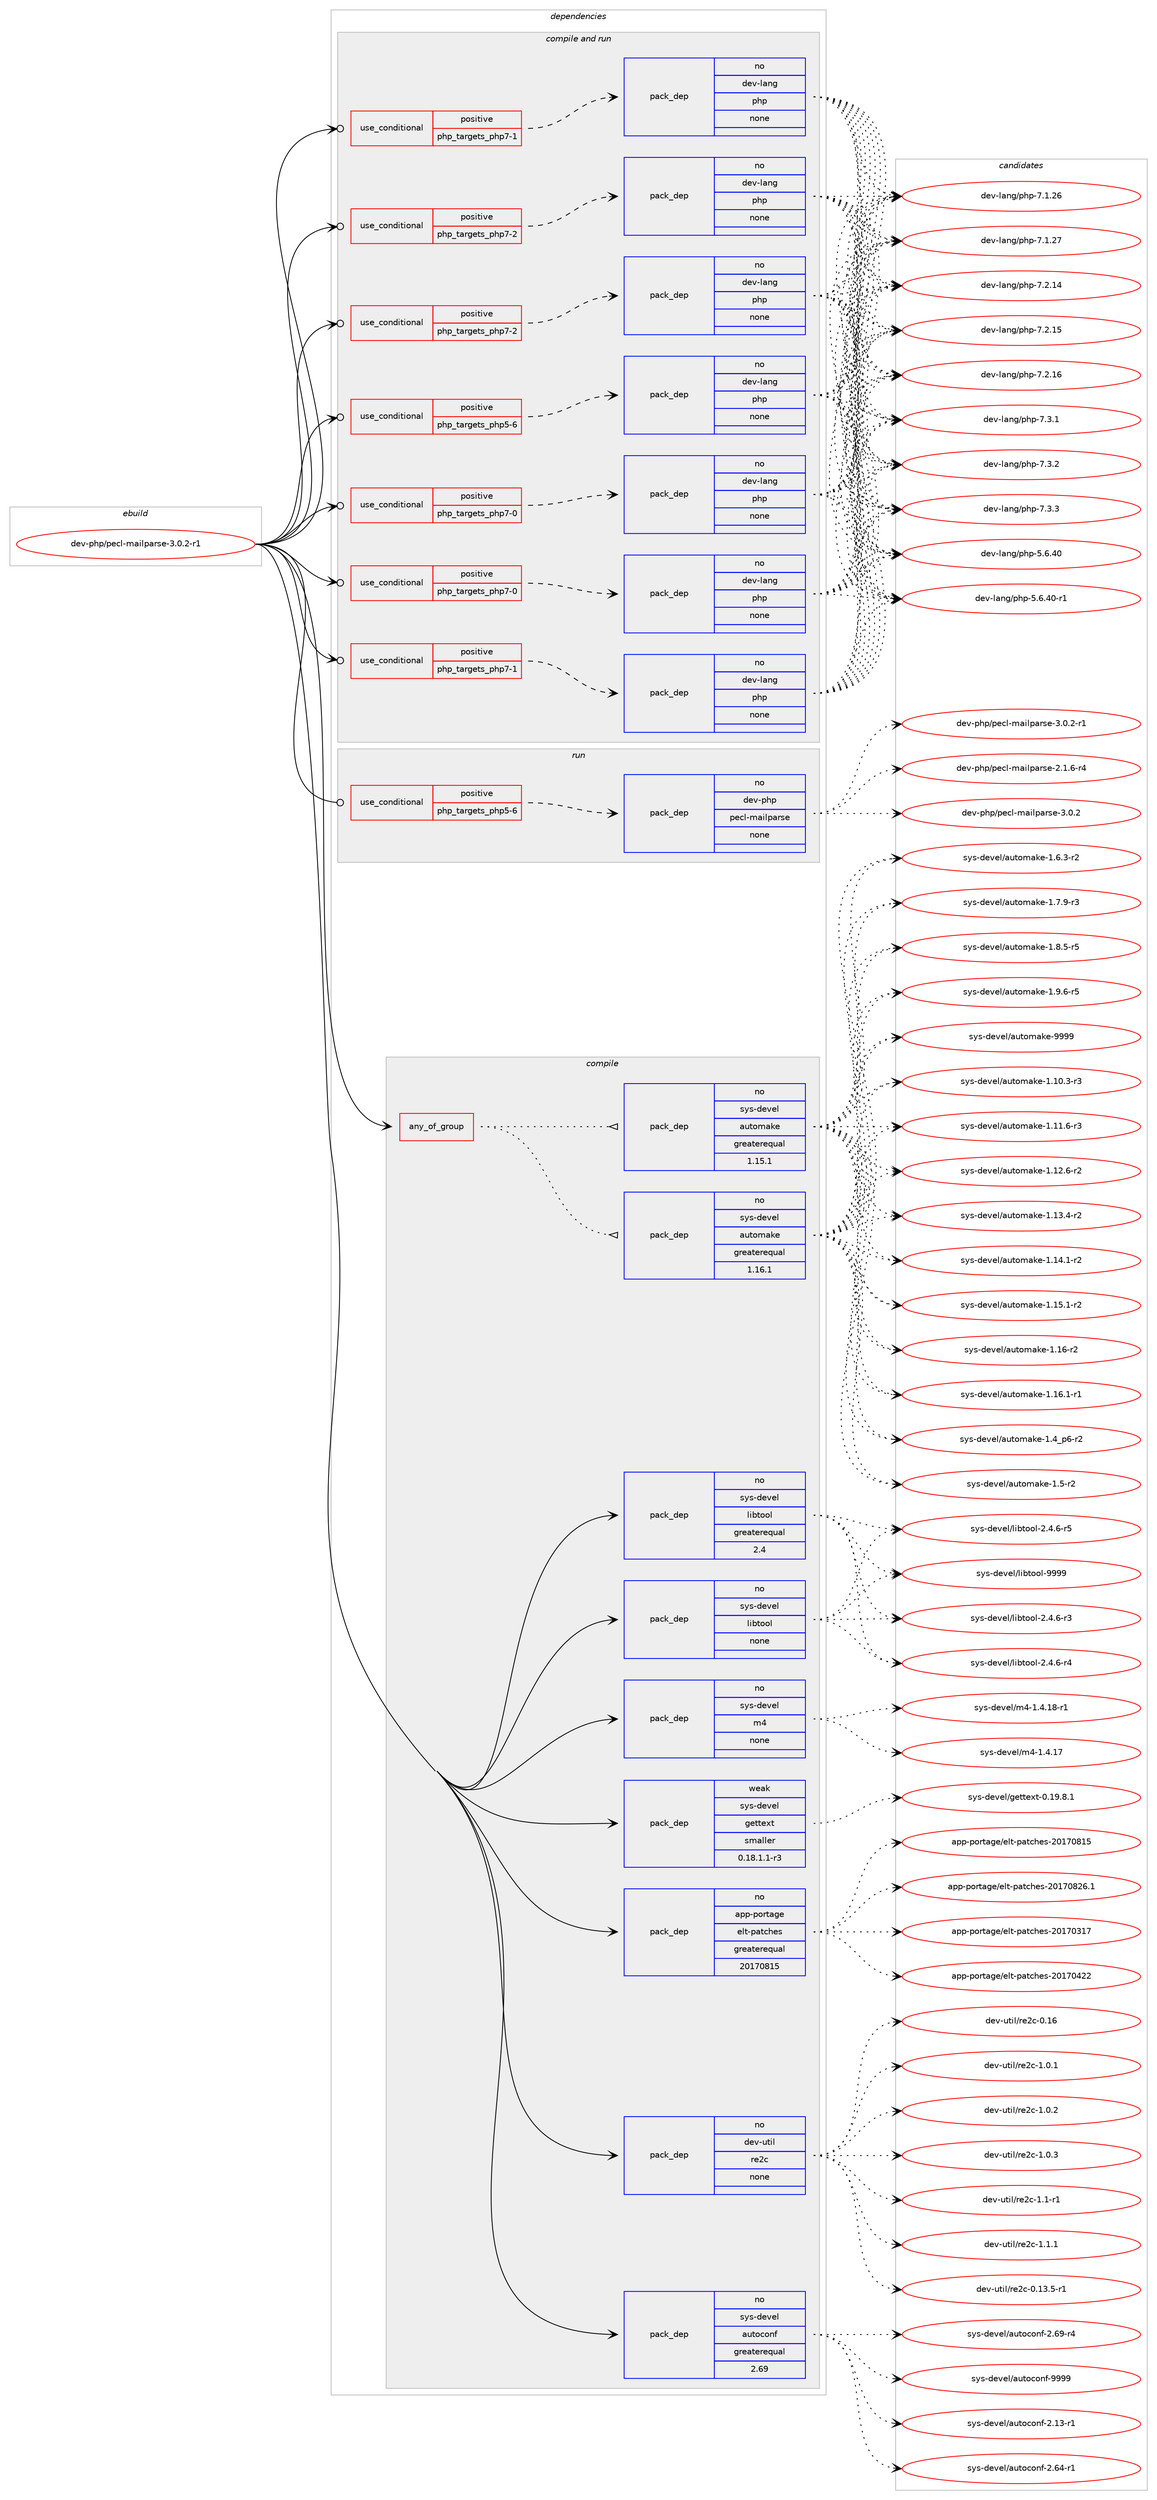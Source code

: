 digraph prolog {

# *************
# Graph options
# *************

newrank=true;
concentrate=true;
compound=true;
graph [rankdir=LR,fontname=Helvetica,fontsize=10,ranksep=1.5];#, ranksep=2.5, nodesep=0.2];
edge  [arrowhead=vee];
node  [fontname=Helvetica,fontsize=10];

# **********
# The ebuild
# **********

subgraph cluster_leftcol {
color=gray;
rank=same;
label=<<i>ebuild</i>>;
id [label="dev-php/pecl-mailparse-3.0.2-r1", color=red, width=4, href="../dev-php/pecl-mailparse-3.0.2-r1.svg"];
}

# ****************
# The dependencies
# ****************

subgraph cluster_midcol {
color=gray;
label=<<i>dependencies</i>>;
subgraph cluster_compile {
fillcolor="#eeeeee";
style=filled;
label=<<i>compile</i>>;
subgraph any22567 {
dependency1394147 [label=<<TABLE BORDER="0" CELLBORDER="1" CELLSPACING="0" CELLPADDING="4"><TR><TD CELLPADDING="10">any_of_group</TD></TR></TABLE>>, shape=none, color=red];subgraph pack1001412 {
dependency1394148 [label=<<TABLE BORDER="0" CELLBORDER="1" CELLSPACING="0" CELLPADDING="4" WIDTH="220"><TR><TD ROWSPAN="6" CELLPADDING="30">pack_dep</TD></TR><TR><TD WIDTH="110">no</TD></TR><TR><TD>sys-devel</TD></TR><TR><TD>automake</TD></TR><TR><TD>greaterequal</TD></TR><TR><TD>1.16.1</TD></TR></TABLE>>, shape=none, color=blue];
}
dependency1394147:e -> dependency1394148:w [weight=20,style="dotted",arrowhead="oinv"];
subgraph pack1001413 {
dependency1394149 [label=<<TABLE BORDER="0" CELLBORDER="1" CELLSPACING="0" CELLPADDING="4" WIDTH="220"><TR><TD ROWSPAN="6" CELLPADDING="30">pack_dep</TD></TR><TR><TD WIDTH="110">no</TD></TR><TR><TD>sys-devel</TD></TR><TR><TD>automake</TD></TR><TR><TD>greaterequal</TD></TR><TR><TD>1.15.1</TD></TR></TABLE>>, shape=none, color=blue];
}
dependency1394147:e -> dependency1394149:w [weight=20,style="dotted",arrowhead="oinv"];
}
id:e -> dependency1394147:w [weight=20,style="solid",arrowhead="vee"];
subgraph pack1001414 {
dependency1394150 [label=<<TABLE BORDER="0" CELLBORDER="1" CELLSPACING="0" CELLPADDING="4" WIDTH="220"><TR><TD ROWSPAN="6" CELLPADDING="30">pack_dep</TD></TR><TR><TD WIDTH="110">no</TD></TR><TR><TD>app-portage</TD></TR><TR><TD>elt-patches</TD></TR><TR><TD>greaterequal</TD></TR><TR><TD>20170815</TD></TR></TABLE>>, shape=none, color=blue];
}
id:e -> dependency1394150:w [weight=20,style="solid",arrowhead="vee"];
subgraph pack1001415 {
dependency1394151 [label=<<TABLE BORDER="0" CELLBORDER="1" CELLSPACING="0" CELLPADDING="4" WIDTH="220"><TR><TD ROWSPAN="6" CELLPADDING="30">pack_dep</TD></TR><TR><TD WIDTH="110">no</TD></TR><TR><TD>dev-util</TD></TR><TR><TD>re2c</TD></TR><TR><TD>none</TD></TR><TR><TD></TD></TR></TABLE>>, shape=none, color=blue];
}
id:e -> dependency1394151:w [weight=20,style="solid",arrowhead="vee"];
subgraph pack1001416 {
dependency1394152 [label=<<TABLE BORDER="0" CELLBORDER="1" CELLSPACING="0" CELLPADDING="4" WIDTH="220"><TR><TD ROWSPAN="6" CELLPADDING="30">pack_dep</TD></TR><TR><TD WIDTH="110">no</TD></TR><TR><TD>sys-devel</TD></TR><TR><TD>autoconf</TD></TR><TR><TD>greaterequal</TD></TR><TR><TD>2.69</TD></TR></TABLE>>, shape=none, color=blue];
}
id:e -> dependency1394152:w [weight=20,style="solid",arrowhead="vee"];
subgraph pack1001417 {
dependency1394153 [label=<<TABLE BORDER="0" CELLBORDER="1" CELLSPACING="0" CELLPADDING="4" WIDTH="220"><TR><TD ROWSPAN="6" CELLPADDING="30">pack_dep</TD></TR><TR><TD WIDTH="110">no</TD></TR><TR><TD>sys-devel</TD></TR><TR><TD>libtool</TD></TR><TR><TD>greaterequal</TD></TR><TR><TD>2.4</TD></TR></TABLE>>, shape=none, color=blue];
}
id:e -> dependency1394153:w [weight=20,style="solid",arrowhead="vee"];
subgraph pack1001418 {
dependency1394154 [label=<<TABLE BORDER="0" CELLBORDER="1" CELLSPACING="0" CELLPADDING="4" WIDTH="220"><TR><TD ROWSPAN="6" CELLPADDING="30">pack_dep</TD></TR><TR><TD WIDTH="110">no</TD></TR><TR><TD>sys-devel</TD></TR><TR><TD>libtool</TD></TR><TR><TD>none</TD></TR><TR><TD></TD></TR></TABLE>>, shape=none, color=blue];
}
id:e -> dependency1394154:w [weight=20,style="solid",arrowhead="vee"];
subgraph pack1001419 {
dependency1394155 [label=<<TABLE BORDER="0" CELLBORDER="1" CELLSPACING="0" CELLPADDING="4" WIDTH="220"><TR><TD ROWSPAN="6" CELLPADDING="30">pack_dep</TD></TR><TR><TD WIDTH="110">no</TD></TR><TR><TD>sys-devel</TD></TR><TR><TD>m4</TD></TR><TR><TD>none</TD></TR><TR><TD></TD></TR></TABLE>>, shape=none, color=blue];
}
id:e -> dependency1394155:w [weight=20,style="solid",arrowhead="vee"];
subgraph pack1001420 {
dependency1394156 [label=<<TABLE BORDER="0" CELLBORDER="1" CELLSPACING="0" CELLPADDING="4" WIDTH="220"><TR><TD ROWSPAN="6" CELLPADDING="30">pack_dep</TD></TR><TR><TD WIDTH="110">weak</TD></TR><TR><TD>sys-devel</TD></TR><TR><TD>gettext</TD></TR><TR><TD>smaller</TD></TR><TR><TD>0.18.1.1-r3</TD></TR></TABLE>>, shape=none, color=blue];
}
id:e -> dependency1394156:w [weight=20,style="solid",arrowhead="vee"];
}
subgraph cluster_compileandrun {
fillcolor="#eeeeee";
style=filled;
label=<<i>compile and run</i>>;
subgraph cond369603 {
dependency1394157 [label=<<TABLE BORDER="0" CELLBORDER="1" CELLSPACING="0" CELLPADDING="4"><TR><TD ROWSPAN="3" CELLPADDING="10">use_conditional</TD></TR><TR><TD>positive</TD></TR><TR><TD>php_targets_php5-6</TD></TR></TABLE>>, shape=none, color=red];
subgraph pack1001421 {
dependency1394158 [label=<<TABLE BORDER="0" CELLBORDER="1" CELLSPACING="0" CELLPADDING="4" WIDTH="220"><TR><TD ROWSPAN="6" CELLPADDING="30">pack_dep</TD></TR><TR><TD WIDTH="110">no</TD></TR><TR><TD>dev-lang</TD></TR><TR><TD>php</TD></TR><TR><TD>none</TD></TR><TR><TD></TD></TR></TABLE>>, shape=none, color=blue];
}
dependency1394157:e -> dependency1394158:w [weight=20,style="dashed",arrowhead="vee"];
}
id:e -> dependency1394157:w [weight=20,style="solid",arrowhead="odotvee"];
subgraph cond369604 {
dependency1394159 [label=<<TABLE BORDER="0" CELLBORDER="1" CELLSPACING="0" CELLPADDING="4"><TR><TD ROWSPAN="3" CELLPADDING="10">use_conditional</TD></TR><TR><TD>positive</TD></TR><TR><TD>php_targets_php7-0</TD></TR></TABLE>>, shape=none, color=red];
subgraph pack1001422 {
dependency1394160 [label=<<TABLE BORDER="0" CELLBORDER="1" CELLSPACING="0" CELLPADDING="4" WIDTH="220"><TR><TD ROWSPAN="6" CELLPADDING="30">pack_dep</TD></TR><TR><TD WIDTH="110">no</TD></TR><TR><TD>dev-lang</TD></TR><TR><TD>php</TD></TR><TR><TD>none</TD></TR><TR><TD></TD></TR></TABLE>>, shape=none, color=blue];
}
dependency1394159:e -> dependency1394160:w [weight=20,style="dashed",arrowhead="vee"];
}
id:e -> dependency1394159:w [weight=20,style="solid",arrowhead="odotvee"];
subgraph cond369605 {
dependency1394161 [label=<<TABLE BORDER="0" CELLBORDER="1" CELLSPACING="0" CELLPADDING="4"><TR><TD ROWSPAN="3" CELLPADDING="10">use_conditional</TD></TR><TR><TD>positive</TD></TR><TR><TD>php_targets_php7-0</TD></TR></TABLE>>, shape=none, color=red];
subgraph pack1001423 {
dependency1394162 [label=<<TABLE BORDER="0" CELLBORDER="1" CELLSPACING="0" CELLPADDING="4" WIDTH="220"><TR><TD ROWSPAN="6" CELLPADDING="30">pack_dep</TD></TR><TR><TD WIDTH="110">no</TD></TR><TR><TD>dev-lang</TD></TR><TR><TD>php</TD></TR><TR><TD>none</TD></TR><TR><TD></TD></TR></TABLE>>, shape=none, color=blue];
}
dependency1394161:e -> dependency1394162:w [weight=20,style="dashed",arrowhead="vee"];
}
id:e -> dependency1394161:w [weight=20,style="solid",arrowhead="odotvee"];
subgraph cond369606 {
dependency1394163 [label=<<TABLE BORDER="0" CELLBORDER="1" CELLSPACING="0" CELLPADDING="4"><TR><TD ROWSPAN="3" CELLPADDING="10">use_conditional</TD></TR><TR><TD>positive</TD></TR><TR><TD>php_targets_php7-1</TD></TR></TABLE>>, shape=none, color=red];
subgraph pack1001424 {
dependency1394164 [label=<<TABLE BORDER="0" CELLBORDER="1" CELLSPACING="0" CELLPADDING="4" WIDTH="220"><TR><TD ROWSPAN="6" CELLPADDING="30">pack_dep</TD></TR><TR><TD WIDTH="110">no</TD></TR><TR><TD>dev-lang</TD></TR><TR><TD>php</TD></TR><TR><TD>none</TD></TR><TR><TD></TD></TR></TABLE>>, shape=none, color=blue];
}
dependency1394163:e -> dependency1394164:w [weight=20,style="dashed",arrowhead="vee"];
}
id:e -> dependency1394163:w [weight=20,style="solid",arrowhead="odotvee"];
subgraph cond369607 {
dependency1394165 [label=<<TABLE BORDER="0" CELLBORDER="1" CELLSPACING="0" CELLPADDING="4"><TR><TD ROWSPAN="3" CELLPADDING="10">use_conditional</TD></TR><TR><TD>positive</TD></TR><TR><TD>php_targets_php7-1</TD></TR></TABLE>>, shape=none, color=red];
subgraph pack1001425 {
dependency1394166 [label=<<TABLE BORDER="0" CELLBORDER="1" CELLSPACING="0" CELLPADDING="4" WIDTH="220"><TR><TD ROWSPAN="6" CELLPADDING="30">pack_dep</TD></TR><TR><TD WIDTH="110">no</TD></TR><TR><TD>dev-lang</TD></TR><TR><TD>php</TD></TR><TR><TD>none</TD></TR><TR><TD></TD></TR></TABLE>>, shape=none, color=blue];
}
dependency1394165:e -> dependency1394166:w [weight=20,style="dashed",arrowhead="vee"];
}
id:e -> dependency1394165:w [weight=20,style="solid",arrowhead="odotvee"];
subgraph cond369608 {
dependency1394167 [label=<<TABLE BORDER="0" CELLBORDER="1" CELLSPACING="0" CELLPADDING="4"><TR><TD ROWSPAN="3" CELLPADDING="10">use_conditional</TD></TR><TR><TD>positive</TD></TR><TR><TD>php_targets_php7-2</TD></TR></TABLE>>, shape=none, color=red];
subgraph pack1001426 {
dependency1394168 [label=<<TABLE BORDER="0" CELLBORDER="1" CELLSPACING="0" CELLPADDING="4" WIDTH="220"><TR><TD ROWSPAN="6" CELLPADDING="30">pack_dep</TD></TR><TR><TD WIDTH="110">no</TD></TR><TR><TD>dev-lang</TD></TR><TR><TD>php</TD></TR><TR><TD>none</TD></TR><TR><TD></TD></TR></TABLE>>, shape=none, color=blue];
}
dependency1394167:e -> dependency1394168:w [weight=20,style="dashed",arrowhead="vee"];
}
id:e -> dependency1394167:w [weight=20,style="solid",arrowhead="odotvee"];
subgraph cond369609 {
dependency1394169 [label=<<TABLE BORDER="0" CELLBORDER="1" CELLSPACING="0" CELLPADDING="4"><TR><TD ROWSPAN="3" CELLPADDING="10">use_conditional</TD></TR><TR><TD>positive</TD></TR><TR><TD>php_targets_php7-2</TD></TR></TABLE>>, shape=none, color=red];
subgraph pack1001427 {
dependency1394170 [label=<<TABLE BORDER="0" CELLBORDER="1" CELLSPACING="0" CELLPADDING="4" WIDTH="220"><TR><TD ROWSPAN="6" CELLPADDING="30">pack_dep</TD></TR><TR><TD WIDTH="110">no</TD></TR><TR><TD>dev-lang</TD></TR><TR><TD>php</TD></TR><TR><TD>none</TD></TR><TR><TD></TD></TR></TABLE>>, shape=none, color=blue];
}
dependency1394169:e -> dependency1394170:w [weight=20,style="dashed",arrowhead="vee"];
}
id:e -> dependency1394169:w [weight=20,style="solid",arrowhead="odotvee"];
}
subgraph cluster_run {
fillcolor="#eeeeee";
style=filled;
label=<<i>run</i>>;
subgraph cond369610 {
dependency1394171 [label=<<TABLE BORDER="0" CELLBORDER="1" CELLSPACING="0" CELLPADDING="4"><TR><TD ROWSPAN="3" CELLPADDING="10">use_conditional</TD></TR><TR><TD>positive</TD></TR><TR><TD>php_targets_php5-6</TD></TR></TABLE>>, shape=none, color=red];
subgraph pack1001428 {
dependency1394172 [label=<<TABLE BORDER="0" CELLBORDER="1" CELLSPACING="0" CELLPADDING="4" WIDTH="220"><TR><TD ROWSPAN="6" CELLPADDING="30">pack_dep</TD></TR><TR><TD WIDTH="110">no</TD></TR><TR><TD>dev-php</TD></TR><TR><TD>pecl-mailparse</TD></TR><TR><TD>none</TD></TR><TR><TD></TD></TR></TABLE>>, shape=none, color=blue];
}
dependency1394171:e -> dependency1394172:w [weight=20,style="dashed",arrowhead="vee"];
}
id:e -> dependency1394171:w [weight=20,style="solid",arrowhead="odot"];
}
}

# **************
# The candidates
# **************

subgraph cluster_choices {
rank=same;
color=gray;
label=<<i>candidates</i>>;

subgraph choice1001412 {
color=black;
nodesep=1;
choice11512111545100101118101108479711711611110997107101454946494846514511451 [label="sys-devel/automake-1.10.3-r3", color=red, width=4,href="../sys-devel/automake-1.10.3-r3.svg"];
choice11512111545100101118101108479711711611110997107101454946494946544511451 [label="sys-devel/automake-1.11.6-r3", color=red, width=4,href="../sys-devel/automake-1.11.6-r3.svg"];
choice11512111545100101118101108479711711611110997107101454946495046544511450 [label="sys-devel/automake-1.12.6-r2", color=red, width=4,href="../sys-devel/automake-1.12.6-r2.svg"];
choice11512111545100101118101108479711711611110997107101454946495146524511450 [label="sys-devel/automake-1.13.4-r2", color=red, width=4,href="../sys-devel/automake-1.13.4-r2.svg"];
choice11512111545100101118101108479711711611110997107101454946495246494511450 [label="sys-devel/automake-1.14.1-r2", color=red, width=4,href="../sys-devel/automake-1.14.1-r2.svg"];
choice11512111545100101118101108479711711611110997107101454946495346494511450 [label="sys-devel/automake-1.15.1-r2", color=red, width=4,href="../sys-devel/automake-1.15.1-r2.svg"];
choice1151211154510010111810110847971171161111099710710145494649544511450 [label="sys-devel/automake-1.16-r2", color=red, width=4,href="../sys-devel/automake-1.16-r2.svg"];
choice11512111545100101118101108479711711611110997107101454946495446494511449 [label="sys-devel/automake-1.16.1-r1", color=red, width=4,href="../sys-devel/automake-1.16.1-r1.svg"];
choice115121115451001011181011084797117116111109971071014549465295112544511450 [label="sys-devel/automake-1.4_p6-r2", color=red, width=4,href="../sys-devel/automake-1.4_p6-r2.svg"];
choice11512111545100101118101108479711711611110997107101454946534511450 [label="sys-devel/automake-1.5-r2", color=red, width=4,href="../sys-devel/automake-1.5-r2.svg"];
choice115121115451001011181011084797117116111109971071014549465446514511450 [label="sys-devel/automake-1.6.3-r2", color=red, width=4,href="../sys-devel/automake-1.6.3-r2.svg"];
choice115121115451001011181011084797117116111109971071014549465546574511451 [label="sys-devel/automake-1.7.9-r3", color=red, width=4,href="../sys-devel/automake-1.7.9-r3.svg"];
choice115121115451001011181011084797117116111109971071014549465646534511453 [label="sys-devel/automake-1.8.5-r5", color=red, width=4,href="../sys-devel/automake-1.8.5-r5.svg"];
choice115121115451001011181011084797117116111109971071014549465746544511453 [label="sys-devel/automake-1.9.6-r5", color=red, width=4,href="../sys-devel/automake-1.9.6-r5.svg"];
choice115121115451001011181011084797117116111109971071014557575757 [label="sys-devel/automake-9999", color=red, width=4,href="../sys-devel/automake-9999.svg"];
dependency1394148:e -> choice11512111545100101118101108479711711611110997107101454946494846514511451:w [style=dotted,weight="100"];
dependency1394148:e -> choice11512111545100101118101108479711711611110997107101454946494946544511451:w [style=dotted,weight="100"];
dependency1394148:e -> choice11512111545100101118101108479711711611110997107101454946495046544511450:w [style=dotted,weight="100"];
dependency1394148:e -> choice11512111545100101118101108479711711611110997107101454946495146524511450:w [style=dotted,weight="100"];
dependency1394148:e -> choice11512111545100101118101108479711711611110997107101454946495246494511450:w [style=dotted,weight="100"];
dependency1394148:e -> choice11512111545100101118101108479711711611110997107101454946495346494511450:w [style=dotted,weight="100"];
dependency1394148:e -> choice1151211154510010111810110847971171161111099710710145494649544511450:w [style=dotted,weight="100"];
dependency1394148:e -> choice11512111545100101118101108479711711611110997107101454946495446494511449:w [style=dotted,weight="100"];
dependency1394148:e -> choice115121115451001011181011084797117116111109971071014549465295112544511450:w [style=dotted,weight="100"];
dependency1394148:e -> choice11512111545100101118101108479711711611110997107101454946534511450:w [style=dotted,weight="100"];
dependency1394148:e -> choice115121115451001011181011084797117116111109971071014549465446514511450:w [style=dotted,weight="100"];
dependency1394148:e -> choice115121115451001011181011084797117116111109971071014549465546574511451:w [style=dotted,weight="100"];
dependency1394148:e -> choice115121115451001011181011084797117116111109971071014549465646534511453:w [style=dotted,weight="100"];
dependency1394148:e -> choice115121115451001011181011084797117116111109971071014549465746544511453:w [style=dotted,weight="100"];
dependency1394148:e -> choice115121115451001011181011084797117116111109971071014557575757:w [style=dotted,weight="100"];
}
subgraph choice1001413 {
color=black;
nodesep=1;
choice11512111545100101118101108479711711611110997107101454946494846514511451 [label="sys-devel/automake-1.10.3-r3", color=red, width=4,href="../sys-devel/automake-1.10.3-r3.svg"];
choice11512111545100101118101108479711711611110997107101454946494946544511451 [label="sys-devel/automake-1.11.6-r3", color=red, width=4,href="../sys-devel/automake-1.11.6-r3.svg"];
choice11512111545100101118101108479711711611110997107101454946495046544511450 [label="sys-devel/automake-1.12.6-r2", color=red, width=4,href="../sys-devel/automake-1.12.6-r2.svg"];
choice11512111545100101118101108479711711611110997107101454946495146524511450 [label="sys-devel/automake-1.13.4-r2", color=red, width=4,href="../sys-devel/automake-1.13.4-r2.svg"];
choice11512111545100101118101108479711711611110997107101454946495246494511450 [label="sys-devel/automake-1.14.1-r2", color=red, width=4,href="../sys-devel/automake-1.14.1-r2.svg"];
choice11512111545100101118101108479711711611110997107101454946495346494511450 [label="sys-devel/automake-1.15.1-r2", color=red, width=4,href="../sys-devel/automake-1.15.1-r2.svg"];
choice1151211154510010111810110847971171161111099710710145494649544511450 [label="sys-devel/automake-1.16-r2", color=red, width=4,href="../sys-devel/automake-1.16-r2.svg"];
choice11512111545100101118101108479711711611110997107101454946495446494511449 [label="sys-devel/automake-1.16.1-r1", color=red, width=4,href="../sys-devel/automake-1.16.1-r1.svg"];
choice115121115451001011181011084797117116111109971071014549465295112544511450 [label="sys-devel/automake-1.4_p6-r2", color=red, width=4,href="../sys-devel/automake-1.4_p6-r2.svg"];
choice11512111545100101118101108479711711611110997107101454946534511450 [label="sys-devel/automake-1.5-r2", color=red, width=4,href="../sys-devel/automake-1.5-r2.svg"];
choice115121115451001011181011084797117116111109971071014549465446514511450 [label="sys-devel/automake-1.6.3-r2", color=red, width=4,href="../sys-devel/automake-1.6.3-r2.svg"];
choice115121115451001011181011084797117116111109971071014549465546574511451 [label="sys-devel/automake-1.7.9-r3", color=red, width=4,href="../sys-devel/automake-1.7.9-r3.svg"];
choice115121115451001011181011084797117116111109971071014549465646534511453 [label="sys-devel/automake-1.8.5-r5", color=red, width=4,href="../sys-devel/automake-1.8.5-r5.svg"];
choice115121115451001011181011084797117116111109971071014549465746544511453 [label="sys-devel/automake-1.9.6-r5", color=red, width=4,href="../sys-devel/automake-1.9.6-r5.svg"];
choice115121115451001011181011084797117116111109971071014557575757 [label="sys-devel/automake-9999", color=red, width=4,href="../sys-devel/automake-9999.svg"];
dependency1394149:e -> choice11512111545100101118101108479711711611110997107101454946494846514511451:w [style=dotted,weight="100"];
dependency1394149:e -> choice11512111545100101118101108479711711611110997107101454946494946544511451:w [style=dotted,weight="100"];
dependency1394149:e -> choice11512111545100101118101108479711711611110997107101454946495046544511450:w [style=dotted,weight="100"];
dependency1394149:e -> choice11512111545100101118101108479711711611110997107101454946495146524511450:w [style=dotted,weight="100"];
dependency1394149:e -> choice11512111545100101118101108479711711611110997107101454946495246494511450:w [style=dotted,weight="100"];
dependency1394149:e -> choice11512111545100101118101108479711711611110997107101454946495346494511450:w [style=dotted,weight="100"];
dependency1394149:e -> choice1151211154510010111810110847971171161111099710710145494649544511450:w [style=dotted,weight="100"];
dependency1394149:e -> choice11512111545100101118101108479711711611110997107101454946495446494511449:w [style=dotted,weight="100"];
dependency1394149:e -> choice115121115451001011181011084797117116111109971071014549465295112544511450:w [style=dotted,weight="100"];
dependency1394149:e -> choice11512111545100101118101108479711711611110997107101454946534511450:w [style=dotted,weight="100"];
dependency1394149:e -> choice115121115451001011181011084797117116111109971071014549465446514511450:w [style=dotted,weight="100"];
dependency1394149:e -> choice115121115451001011181011084797117116111109971071014549465546574511451:w [style=dotted,weight="100"];
dependency1394149:e -> choice115121115451001011181011084797117116111109971071014549465646534511453:w [style=dotted,weight="100"];
dependency1394149:e -> choice115121115451001011181011084797117116111109971071014549465746544511453:w [style=dotted,weight="100"];
dependency1394149:e -> choice115121115451001011181011084797117116111109971071014557575757:w [style=dotted,weight="100"];
}
subgraph choice1001414 {
color=black;
nodesep=1;
choice97112112451121111141169710310147101108116451129711699104101115455048495548514955 [label="app-portage/elt-patches-20170317", color=red, width=4,href="../app-portage/elt-patches-20170317.svg"];
choice97112112451121111141169710310147101108116451129711699104101115455048495548525050 [label="app-portage/elt-patches-20170422", color=red, width=4,href="../app-portage/elt-patches-20170422.svg"];
choice97112112451121111141169710310147101108116451129711699104101115455048495548564953 [label="app-portage/elt-patches-20170815", color=red, width=4,href="../app-portage/elt-patches-20170815.svg"];
choice971121124511211111411697103101471011081164511297116991041011154550484955485650544649 [label="app-portage/elt-patches-20170826.1", color=red, width=4,href="../app-portage/elt-patches-20170826.1.svg"];
dependency1394150:e -> choice97112112451121111141169710310147101108116451129711699104101115455048495548514955:w [style=dotted,weight="100"];
dependency1394150:e -> choice97112112451121111141169710310147101108116451129711699104101115455048495548525050:w [style=dotted,weight="100"];
dependency1394150:e -> choice97112112451121111141169710310147101108116451129711699104101115455048495548564953:w [style=dotted,weight="100"];
dependency1394150:e -> choice971121124511211111411697103101471011081164511297116991041011154550484955485650544649:w [style=dotted,weight="100"];
}
subgraph choice1001415 {
color=black;
nodesep=1;
choice10010111845117116105108471141015099454846495146534511449 [label="dev-util/re2c-0.13.5-r1", color=red, width=4,href="../dev-util/re2c-0.13.5-r1.svg"];
choice100101118451171161051084711410150994548464954 [label="dev-util/re2c-0.16", color=red, width=4,href="../dev-util/re2c-0.16.svg"];
choice10010111845117116105108471141015099454946484649 [label="dev-util/re2c-1.0.1", color=red, width=4,href="../dev-util/re2c-1.0.1.svg"];
choice10010111845117116105108471141015099454946484650 [label="dev-util/re2c-1.0.2", color=red, width=4,href="../dev-util/re2c-1.0.2.svg"];
choice10010111845117116105108471141015099454946484651 [label="dev-util/re2c-1.0.3", color=red, width=4,href="../dev-util/re2c-1.0.3.svg"];
choice10010111845117116105108471141015099454946494511449 [label="dev-util/re2c-1.1-r1", color=red, width=4,href="../dev-util/re2c-1.1-r1.svg"];
choice10010111845117116105108471141015099454946494649 [label="dev-util/re2c-1.1.1", color=red, width=4,href="../dev-util/re2c-1.1.1.svg"];
dependency1394151:e -> choice10010111845117116105108471141015099454846495146534511449:w [style=dotted,weight="100"];
dependency1394151:e -> choice100101118451171161051084711410150994548464954:w [style=dotted,weight="100"];
dependency1394151:e -> choice10010111845117116105108471141015099454946484649:w [style=dotted,weight="100"];
dependency1394151:e -> choice10010111845117116105108471141015099454946484650:w [style=dotted,weight="100"];
dependency1394151:e -> choice10010111845117116105108471141015099454946484651:w [style=dotted,weight="100"];
dependency1394151:e -> choice10010111845117116105108471141015099454946494511449:w [style=dotted,weight="100"];
dependency1394151:e -> choice10010111845117116105108471141015099454946494649:w [style=dotted,weight="100"];
}
subgraph choice1001416 {
color=black;
nodesep=1;
choice1151211154510010111810110847971171161119911111010245504649514511449 [label="sys-devel/autoconf-2.13-r1", color=red, width=4,href="../sys-devel/autoconf-2.13-r1.svg"];
choice1151211154510010111810110847971171161119911111010245504654524511449 [label="sys-devel/autoconf-2.64-r1", color=red, width=4,href="../sys-devel/autoconf-2.64-r1.svg"];
choice1151211154510010111810110847971171161119911111010245504654574511452 [label="sys-devel/autoconf-2.69-r4", color=red, width=4,href="../sys-devel/autoconf-2.69-r4.svg"];
choice115121115451001011181011084797117116111991111101024557575757 [label="sys-devel/autoconf-9999", color=red, width=4,href="../sys-devel/autoconf-9999.svg"];
dependency1394152:e -> choice1151211154510010111810110847971171161119911111010245504649514511449:w [style=dotted,weight="100"];
dependency1394152:e -> choice1151211154510010111810110847971171161119911111010245504654524511449:w [style=dotted,weight="100"];
dependency1394152:e -> choice1151211154510010111810110847971171161119911111010245504654574511452:w [style=dotted,weight="100"];
dependency1394152:e -> choice115121115451001011181011084797117116111991111101024557575757:w [style=dotted,weight="100"];
}
subgraph choice1001417 {
color=black;
nodesep=1;
choice1151211154510010111810110847108105981161111111084550465246544511451 [label="sys-devel/libtool-2.4.6-r3", color=red, width=4,href="../sys-devel/libtool-2.4.6-r3.svg"];
choice1151211154510010111810110847108105981161111111084550465246544511452 [label="sys-devel/libtool-2.4.6-r4", color=red, width=4,href="../sys-devel/libtool-2.4.6-r4.svg"];
choice1151211154510010111810110847108105981161111111084550465246544511453 [label="sys-devel/libtool-2.4.6-r5", color=red, width=4,href="../sys-devel/libtool-2.4.6-r5.svg"];
choice1151211154510010111810110847108105981161111111084557575757 [label="sys-devel/libtool-9999", color=red, width=4,href="../sys-devel/libtool-9999.svg"];
dependency1394153:e -> choice1151211154510010111810110847108105981161111111084550465246544511451:w [style=dotted,weight="100"];
dependency1394153:e -> choice1151211154510010111810110847108105981161111111084550465246544511452:w [style=dotted,weight="100"];
dependency1394153:e -> choice1151211154510010111810110847108105981161111111084550465246544511453:w [style=dotted,weight="100"];
dependency1394153:e -> choice1151211154510010111810110847108105981161111111084557575757:w [style=dotted,weight="100"];
}
subgraph choice1001418 {
color=black;
nodesep=1;
choice1151211154510010111810110847108105981161111111084550465246544511451 [label="sys-devel/libtool-2.4.6-r3", color=red, width=4,href="../sys-devel/libtool-2.4.6-r3.svg"];
choice1151211154510010111810110847108105981161111111084550465246544511452 [label="sys-devel/libtool-2.4.6-r4", color=red, width=4,href="../sys-devel/libtool-2.4.6-r4.svg"];
choice1151211154510010111810110847108105981161111111084550465246544511453 [label="sys-devel/libtool-2.4.6-r5", color=red, width=4,href="../sys-devel/libtool-2.4.6-r5.svg"];
choice1151211154510010111810110847108105981161111111084557575757 [label="sys-devel/libtool-9999", color=red, width=4,href="../sys-devel/libtool-9999.svg"];
dependency1394154:e -> choice1151211154510010111810110847108105981161111111084550465246544511451:w [style=dotted,weight="100"];
dependency1394154:e -> choice1151211154510010111810110847108105981161111111084550465246544511452:w [style=dotted,weight="100"];
dependency1394154:e -> choice1151211154510010111810110847108105981161111111084550465246544511453:w [style=dotted,weight="100"];
dependency1394154:e -> choice1151211154510010111810110847108105981161111111084557575757:w [style=dotted,weight="100"];
}
subgraph choice1001419 {
color=black;
nodesep=1;
choice11512111545100101118101108471095245494652464955 [label="sys-devel/m4-1.4.17", color=red, width=4,href="../sys-devel/m4-1.4.17.svg"];
choice115121115451001011181011084710952454946524649564511449 [label="sys-devel/m4-1.4.18-r1", color=red, width=4,href="../sys-devel/m4-1.4.18-r1.svg"];
dependency1394155:e -> choice11512111545100101118101108471095245494652464955:w [style=dotted,weight="100"];
dependency1394155:e -> choice115121115451001011181011084710952454946524649564511449:w [style=dotted,weight="100"];
}
subgraph choice1001420 {
color=black;
nodesep=1;
choice1151211154510010111810110847103101116116101120116454846495746564649 [label="sys-devel/gettext-0.19.8.1", color=red, width=4,href="../sys-devel/gettext-0.19.8.1.svg"];
dependency1394156:e -> choice1151211154510010111810110847103101116116101120116454846495746564649:w [style=dotted,weight="100"];
}
subgraph choice1001421 {
color=black;
nodesep=1;
choice10010111845108971101034711210411245534654465248 [label="dev-lang/php-5.6.40", color=red, width=4,href="../dev-lang/php-5.6.40.svg"];
choice100101118451089711010347112104112455346544652484511449 [label="dev-lang/php-5.6.40-r1", color=red, width=4,href="../dev-lang/php-5.6.40-r1.svg"];
choice10010111845108971101034711210411245554649465054 [label="dev-lang/php-7.1.26", color=red, width=4,href="../dev-lang/php-7.1.26.svg"];
choice10010111845108971101034711210411245554649465055 [label="dev-lang/php-7.1.27", color=red, width=4,href="../dev-lang/php-7.1.27.svg"];
choice10010111845108971101034711210411245554650464952 [label="dev-lang/php-7.2.14", color=red, width=4,href="../dev-lang/php-7.2.14.svg"];
choice10010111845108971101034711210411245554650464953 [label="dev-lang/php-7.2.15", color=red, width=4,href="../dev-lang/php-7.2.15.svg"];
choice10010111845108971101034711210411245554650464954 [label="dev-lang/php-7.2.16", color=red, width=4,href="../dev-lang/php-7.2.16.svg"];
choice100101118451089711010347112104112455546514649 [label="dev-lang/php-7.3.1", color=red, width=4,href="../dev-lang/php-7.3.1.svg"];
choice100101118451089711010347112104112455546514650 [label="dev-lang/php-7.3.2", color=red, width=4,href="../dev-lang/php-7.3.2.svg"];
choice100101118451089711010347112104112455546514651 [label="dev-lang/php-7.3.3", color=red, width=4,href="../dev-lang/php-7.3.3.svg"];
dependency1394158:e -> choice10010111845108971101034711210411245534654465248:w [style=dotted,weight="100"];
dependency1394158:e -> choice100101118451089711010347112104112455346544652484511449:w [style=dotted,weight="100"];
dependency1394158:e -> choice10010111845108971101034711210411245554649465054:w [style=dotted,weight="100"];
dependency1394158:e -> choice10010111845108971101034711210411245554649465055:w [style=dotted,weight="100"];
dependency1394158:e -> choice10010111845108971101034711210411245554650464952:w [style=dotted,weight="100"];
dependency1394158:e -> choice10010111845108971101034711210411245554650464953:w [style=dotted,weight="100"];
dependency1394158:e -> choice10010111845108971101034711210411245554650464954:w [style=dotted,weight="100"];
dependency1394158:e -> choice100101118451089711010347112104112455546514649:w [style=dotted,weight="100"];
dependency1394158:e -> choice100101118451089711010347112104112455546514650:w [style=dotted,weight="100"];
dependency1394158:e -> choice100101118451089711010347112104112455546514651:w [style=dotted,weight="100"];
}
subgraph choice1001422 {
color=black;
nodesep=1;
choice10010111845108971101034711210411245534654465248 [label="dev-lang/php-5.6.40", color=red, width=4,href="../dev-lang/php-5.6.40.svg"];
choice100101118451089711010347112104112455346544652484511449 [label="dev-lang/php-5.6.40-r1", color=red, width=4,href="../dev-lang/php-5.6.40-r1.svg"];
choice10010111845108971101034711210411245554649465054 [label="dev-lang/php-7.1.26", color=red, width=4,href="../dev-lang/php-7.1.26.svg"];
choice10010111845108971101034711210411245554649465055 [label="dev-lang/php-7.1.27", color=red, width=4,href="../dev-lang/php-7.1.27.svg"];
choice10010111845108971101034711210411245554650464952 [label="dev-lang/php-7.2.14", color=red, width=4,href="../dev-lang/php-7.2.14.svg"];
choice10010111845108971101034711210411245554650464953 [label="dev-lang/php-7.2.15", color=red, width=4,href="../dev-lang/php-7.2.15.svg"];
choice10010111845108971101034711210411245554650464954 [label="dev-lang/php-7.2.16", color=red, width=4,href="../dev-lang/php-7.2.16.svg"];
choice100101118451089711010347112104112455546514649 [label="dev-lang/php-7.3.1", color=red, width=4,href="../dev-lang/php-7.3.1.svg"];
choice100101118451089711010347112104112455546514650 [label="dev-lang/php-7.3.2", color=red, width=4,href="../dev-lang/php-7.3.2.svg"];
choice100101118451089711010347112104112455546514651 [label="dev-lang/php-7.3.3", color=red, width=4,href="../dev-lang/php-7.3.3.svg"];
dependency1394160:e -> choice10010111845108971101034711210411245534654465248:w [style=dotted,weight="100"];
dependency1394160:e -> choice100101118451089711010347112104112455346544652484511449:w [style=dotted,weight="100"];
dependency1394160:e -> choice10010111845108971101034711210411245554649465054:w [style=dotted,weight="100"];
dependency1394160:e -> choice10010111845108971101034711210411245554649465055:w [style=dotted,weight="100"];
dependency1394160:e -> choice10010111845108971101034711210411245554650464952:w [style=dotted,weight="100"];
dependency1394160:e -> choice10010111845108971101034711210411245554650464953:w [style=dotted,weight="100"];
dependency1394160:e -> choice10010111845108971101034711210411245554650464954:w [style=dotted,weight="100"];
dependency1394160:e -> choice100101118451089711010347112104112455546514649:w [style=dotted,weight="100"];
dependency1394160:e -> choice100101118451089711010347112104112455546514650:w [style=dotted,weight="100"];
dependency1394160:e -> choice100101118451089711010347112104112455546514651:w [style=dotted,weight="100"];
}
subgraph choice1001423 {
color=black;
nodesep=1;
choice10010111845108971101034711210411245534654465248 [label="dev-lang/php-5.6.40", color=red, width=4,href="../dev-lang/php-5.6.40.svg"];
choice100101118451089711010347112104112455346544652484511449 [label="dev-lang/php-5.6.40-r1", color=red, width=4,href="../dev-lang/php-5.6.40-r1.svg"];
choice10010111845108971101034711210411245554649465054 [label="dev-lang/php-7.1.26", color=red, width=4,href="../dev-lang/php-7.1.26.svg"];
choice10010111845108971101034711210411245554649465055 [label="dev-lang/php-7.1.27", color=red, width=4,href="../dev-lang/php-7.1.27.svg"];
choice10010111845108971101034711210411245554650464952 [label="dev-lang/php-7.2.14", color=red, width=4,href="../dev-lang/php-7.2.14.svg"];
choice10010111845108971101034711210411245554650464953 [label="dev-lang/php-7.2.15", color=red, width=4,href="../dev-lang/php-7.2.15.svg"];
choice10010111845108971101034711210411245554650464954 [label="dev-lang/php-7.2.16", color=red, width=4,href="../dev-lang/php-7.2.16.svg"];
choice100101118451089711010347112104112455546514649 [label="dev-lang/php-7.3.1", color=red, width=4,href="../dev-lang/php-7.3.1.svg"];
choice100101118451089711010347112104112455546514650 [label="dev-lang/php-7.3.2", color=red, width=4,href="../dev-lang/php-7.3.2.svg"];
choice100101118451089711010347112104112455546514651 [label="dev-lang/php-7.3.3", color=red, width=4,href="../dev-lang/php-7.3.3.svg"];
dependency1394162:e -> choice10010111845108971101034711210411245534654465248:w [style=dotted,weight="100"];
dependency1394162:e -> choice100101118451089711010347112104112455346544652484511449:w [style=dotted,weight="100"];
dependency1394162:e -> choice10010111845108971101034711210411245554649465054:w [style=dotted,weight="100"];
dependency1394162:e -> choice10010111845108971101034711210411245554649465055:w [style=dotted,weight="100"];
dependency1394162:e -> choice10010111845108971101034711210411245554650464952:w [style=dotted,weight="100"];
dependency1394162:e -> choice10010111845108971101034711210411245554650464953:w [style=dotted,weight="100"];
dependency1394162:e -> choice10010111845108971101034711210411245554650464954:w [style=dotted,weight="100"];
dependency1394162:e -> choice100101118451089711010347112104112455546514649:w [style=dotted,weight="100"];
dependency1394162:e -> choice100101118451089711010347112104112455546514650:w [style=dotted,weight="100"];
dependency1394162:e -> choice100101118451089711010347112104112455546514651:w [style=dotted,weight="100"];
}
subgraph choice1001424 {
color=black;
nodesep=1;
choice10010111845108971101034711210411245534654465248 [label="dev-lang/php-5.6.40", color=red, width=4,href="../dev-lang/php-5.6.40.svg"];
choice100101118451089711010347112104112455346544652484511449 [label="dev-lang/php-5.6.40-r1", color=red, width=4,href="../dev-lang/php-5.6.40-r1.svg"];
choice10010111845108971101034711210411245554649465054 [label="dev-lang/php-7.1.26", color=red, width=4,href="../dev-lang/php-7.1.26.svg"];
choice10010111845108971101034711210411245554649465055 [label="dev-lang/php-7.1.27", color=red, width=4,href="../dev-lang/php-7.1.27.svg"];
choice10010111845108971101034711210411245554650464952 [label="dev-lang/php-7.2.14", color=red, width=4,href="../dev-lang/php-7.2.14.svg"];
choice10010111845108971101034711210411245554650464953 [label="dev-lang/php-7.2.15", color=red, width=4,href="../dev-lang/php-7.2.15.svg"];
choice10010111845108971101034711210411245554650464954 [label="dev-lang/php-7.2.16", color=red, width=4,href="../dev-lang/php-7.2.16.svg"];
choice100101118451089711010347112104112455546514649 [label="dev-lang/php-7.3.1", color=red, width=4,href="../dev-lang/php-7.3.1.svg"];
choice100101118451089711010347112104112455546514650 [label="dev-lang/php-7.3.2", color=red, width=4,href="../dev-lang/php-7.3.2.svg"];
choice100101118451089711010347112104112455546514651 [label="dev-lang/php-7.3.3", color=red, width=4,href="../dev-lang/php-7.3.3.svg"];
dependency1394164:e -> choice10010111845108971101034711210411245534654465248:w [style=dotted,weight="100"];
dependency1394164:e -> choice100101118451089711010347112104112455346544652484511449:w [style=dotted,weight="100"];
dependency1394164:e -> choice10010111845108971101034711210411245554649465054:w [style=dotted,weight="100"];
dependency1394164:e -> choice10010111845108971101034711210411245554649465055:w [style=dotted,weight="100"];
dependency1394164:e -> choice10010111845108971101034711210411245554650464952:w [style=dotted,weight="100"];
dependency1394164:e -> choice10010111845108971101034711210411245554650464953:w [style=dotted,weight="100"];
dependency1394164:e -> choice10010111845108971101034711210411245554650464954:w [style=dotted,weight="100"];
dependency1394164:e -> choice100101118451089711010347112104112455546514649:w [style=dotted,weight="100"];
dependency1394164:e -> choice100101118451089711010347112104112455546514650:w [style=dotted,weight="100"];
dependency1394164:e -> choice100101118451089711010347112104112455546514651:w [style=dotted,weight="100"];
}
subgraph choice1001425 {
color=black;
nodesep=1;
choice10010111845108971101034711210411245534654465248 [label="dev-lang/php-5.6.40", color=red, width=4,href="../dev-lang/php-5.6.40.svg"];
choice100101118451089711010347112104112455346544652484511449 [label="dev-lang/php-5.6.40-r1", color=red, width=4,href="../dev-lang/php-5.6.40-r1.svg"];
choice10010111845108971101034711210411245554649465054 [label="dev-lang/php-7.1.26", color=red, width=4,href="../dev-lang/php-7.1.26.svg"];
choice10010111845108971101034711210411245554649465055 [label="dev-lang/php-7.1.27", color=red, width=4,href="../dev-lang/php-7.1.27.svg"];
choice10010111845108971101034711210411245554650464952 [label="dev-lang/php-7.2.14", color=red, width=4,href="../dev-lang/php-7.2.14.svg"];
choice10010111845108971101034711210411245554650464953 [label="dev-lang/php-7.2.15", color=red, width=4,href="../dev-lang/php-7.2.15.svg"];
choice10010111845108971101034711210411245554650464954 [label="dev-lang/php-7.2.16", color=red, width=4,href="../dev-lang/php-7.2.16.svg"];
choice100101118451089711010347112104112455546514649 [label="dev-lang/php-7.3.1", color=red, width=4,href="../dev-lang/php-7.3.1.svg"];
choice100101118451089711010347112104112455546514650 [label="dev-lang/php-7.3.2", color=red, width=4,href="../dev-lang/php-7.3.2.svg"];
choice100101118451089711010347112104112455546514651 [label="dev-lang/php-7.3.3", color=red, width=4,href="../dev-lang/php-7.3.3.svg"];
dependency1394166:e -> choice10010111845108971101034711210411245534654465248:w [style=dotted,weight="100"];
dependency1394166:e -> choice100101118451089711010347112104112455346544652484511449:w [style=dotted,weight="100"];
dependency1394166:e -> choice10010111845108971101034711210411245554649465054:w [style=dotted,weight="100"];
dependency1394166:e -> choice10010111845108971101034711210411245554649465055:w [style=dotted,weight="100"];
dependency1394166:e -> choice10010111845108971101034711210411245554650464952:w [style=dotted,weight="100"];
dependency1394166:e -> choice10010111845108971101034711210411245554650464953:w [style=dotted,weight="100"];
dependency1394166:e -> choice10010111845108971101034711210411245554650464954:w [style=dotted,weight="100"];
dependency1394166:e -> choice100101118451089711010347112104112455546514649:w [style=dotted,weight="100"];
dependency1394166:e -> choice100101118451089711010347112104112455546514650:w [style=dotted,weight="100"];
dependency1394166:e -> choice100101118451089711010347112104112455546514651:w [style=dotted,weight="100"];
}
subgraph choice1001426 {
color=black;
nodesep=1;
choice10010111845108971101034711210411245534654465248 [label="dev-lang/php-5.6.40", color=red, width=4,href="../dev-lang/php-5.6.40.svg"];
choice100101118451089711010347112104112455346544652484511449 [label="dev-lang/php-5.6.40-r1", color=red, width=4,href="../dev-lang/php-5.6.40-r1.svg"];
choice10010111845108971101034711210411245554649465054 [label="dev-lang/php-7.1.26", color=red, width=4,href="../dev-lang/php-7.1.26.svg"];
choice10010111845108971101034711210411245554649465055 [label="dev-lang/php-7.1.27", color=red, width=4,href="../dev-lang/php-7.1.27.svg"];
choice10010111845108971101034711210411245554650464952 [label="dev-lang/php-7.2.14", color=red, width=4,href="../dev-lang/php-7.2.14.svg"];
choice10010111845108971101034711210411245554650464953 [label="dev-lang/php-7.2.15", color=red, width=4,href="../dev-lang/php-7.2.15.svg"];
choice10010111845108971101034711210411245554650464954 [label="dev-lang/php-7.2.16", color=red, width=4,href="../dev-lang/php-7.2.16.svg"];
choice100101118451089711010347112104112455546514649 [label="dev-lang/php-7.3.1", color=red, width=4,href="../dev-lang/php-7.3.1.svg"];
choice100101118451089711010347112104112455546514650 [label="dev-lang/php-7.3.2", color=red, width=4,href="../dev-lang/php-7.3.2.svg"];
choice100101118451089711010347112104112455546514651 [label="dev-lang/php-7.3.3", color=red, width=4,href="../dev-lang/php-7.3.3.svg"];
dependency1394168:e -> choice10010111845108971101034711210411245534654465248:w [style=dotted,weight="100"];
dependency1394168:e -> choice100101118451089711010347112104112455346544652484511449:w [style=dotted,weight="100"];
dependency1394168:e -> choice10010111845108971101034711210411245554649465054:w [style=dotted,weight="100"];
dependency1394168:e -> choice10010111845108971101034711210411245554649465055:w [style=dotted,weight="100"];
dependency1394168:e -> choice10010111845108971101034711210411245554650464952:w [style=dotted,weight="100"];
dependency1394168:e -> choice10010111845108971101034711210411245554650464953:w [style=dotted,weight="100"];
dependency1394168:e -> choice10010111845108971101034711210411245554650464954:w [style=dotted,weight="100"];
dependency1394168:e -> choice100101118451089711010347112104112455546514649:w [style=dotted,weight="100"];
dependency1394168:e -> choice100101118451089711010347112104112455546514650:w [style=dotted,weight="100"];
dependency1394168:e -> choice100101118451089711010347112104112455546514651:w [style=dotted,weight="100"];
}
subgraph choice1001427 {
color=black;
nodesep=1;
choice10010111845108971101034711210411245534654465248 [label="dev-lang/php-5.6.40", color=red, width=4,href="../dev-lang/php-5.6.40.svg"];
choice100101118451089711010347112104112455346544652484511449 [label="dev-lang/php-5.6.40-r1", color=red, width=4,href="../dev-lang/php-5.6.40-r1.svg"];
choice10010111845108971101034711210411245554649465054 [label="dev-lang/php-7.1.26", color=red, width=4,href="../dev-lang/php-7.1.26.svg"];
choice10010111845108971101034711210411245554649465055 [label="dev-lang/php-7.1.27", color=red, width=4,href="../dev-lang/php-7.1.27.svg"];
choice10010111845108971101034711210411245554650464952 [label="dev-lang/php-7.2.14", color=red, width=4,href="../dev-lang/php-7.2.14.svg"];
choice10010111845108971101034711210411245554650464953 [label="dev-lang/php-7.2.15", color=red, width=4,href="../dev-lang/php-7.2.15.svg"];
choice10010111845108971101034711210411245554650464954 [label="dev-lang/php-7.2.16", color=red, width=4,href="../dev-lang/php-7.2.16.svg"];
choice100101118451089711010347112104112455546514649 [label="dev-lang/php-7.3.1", color=red, width=4,href="../dev-lang/php-7.3.1.svg"];
choice100101118451089711010347112104112455546514650 [label="dev-lang/php-7.3.2", color=red, width=4,href="../dev-lang/php-7.3.2.svg"];
choice100101118451089711010347112104112455546514651 [label="dev-lang/php-7.3.3", color=red, width=4,href="../dev-lang/php-7.3.3.svg"];
dependency1394170:e -> choice10010111845108971101034711210411245534654465248:w [style=dotted,weight="100"];
dependency1394170:e -> choice100101118451089711010347112104112455346544652484511449:w [style=dotted,weight="100"];
dependency1394170:e -> choice10010111845108971101034711210411245554649465054:w [style=dotted,weight="100"];
dependency1394170:e -> choice10010111845108971101034711210411245554649465055:w [style=dotted,weight="100"];
dependency1394170:e -> choice10010111845108971101034711210411245554650464952:w [style=dotted,weight="100"];
dependency1394170:e -> choice10010111845108971101034711210411245554650464953:w [style=dotted,weight="100"];
dependency1394170:e -> choice10010111845108971101034711210411245554650464954:w [style=dotted,weight="100"];
dependency1394170:e -> choice100101118451089711010347112104112455546514649:w [style=dotted,weight="100"];
dependency1394170:e -> choice100101118451089711010347112104112455546514650:w [style=dotted,weight="100"];
dependency1394170:e -> choice100101118451089711010347112104112455546514651:w [style=dotted,weight="100"];
}
subgraph choice1001428 {
color=black;
nodesep=1;
choice1001011184511210411247112101991084510997105108112971141151014550464946544511452 [label="dev-php/pecl-mailparse-2.1.6-r4", color=red, width=4,href="../dev-php/pecl-mailparse-2.1.6-r4.svg"];
choice100101118451121041124711210199108451099710510811297114115101455146484650 [label="dev-php/pecl-mailparse-3.0.2", color=red, width=4,href="../dev-php/pecl-mailparse-3.0.2.svg"];
choice1001011184511210411247112101991084510997105108112971141151014551464846504511449 [label="dev-php/pecl-mailparse-3.0.2-r1", color=red, width=4,href="../dev-php/pecl-mailparse-3.0.2-r1.svg"];
dependency1394172:e -> choice1001011184511210411247112101991084510997105108112971141151014550464946544511452:w [style=dotted,weight="100"];
dependency1394172:e -> choice100101118451121041124711210199108451099710510811297114115101455146484650:w [style=dotted,weight="100"];
dependency1394172:e -> choice1001011184511210411247112101991084510997105108112971141151014551464846504511449:w [style=dotted,weight="100"];
}
}

}
